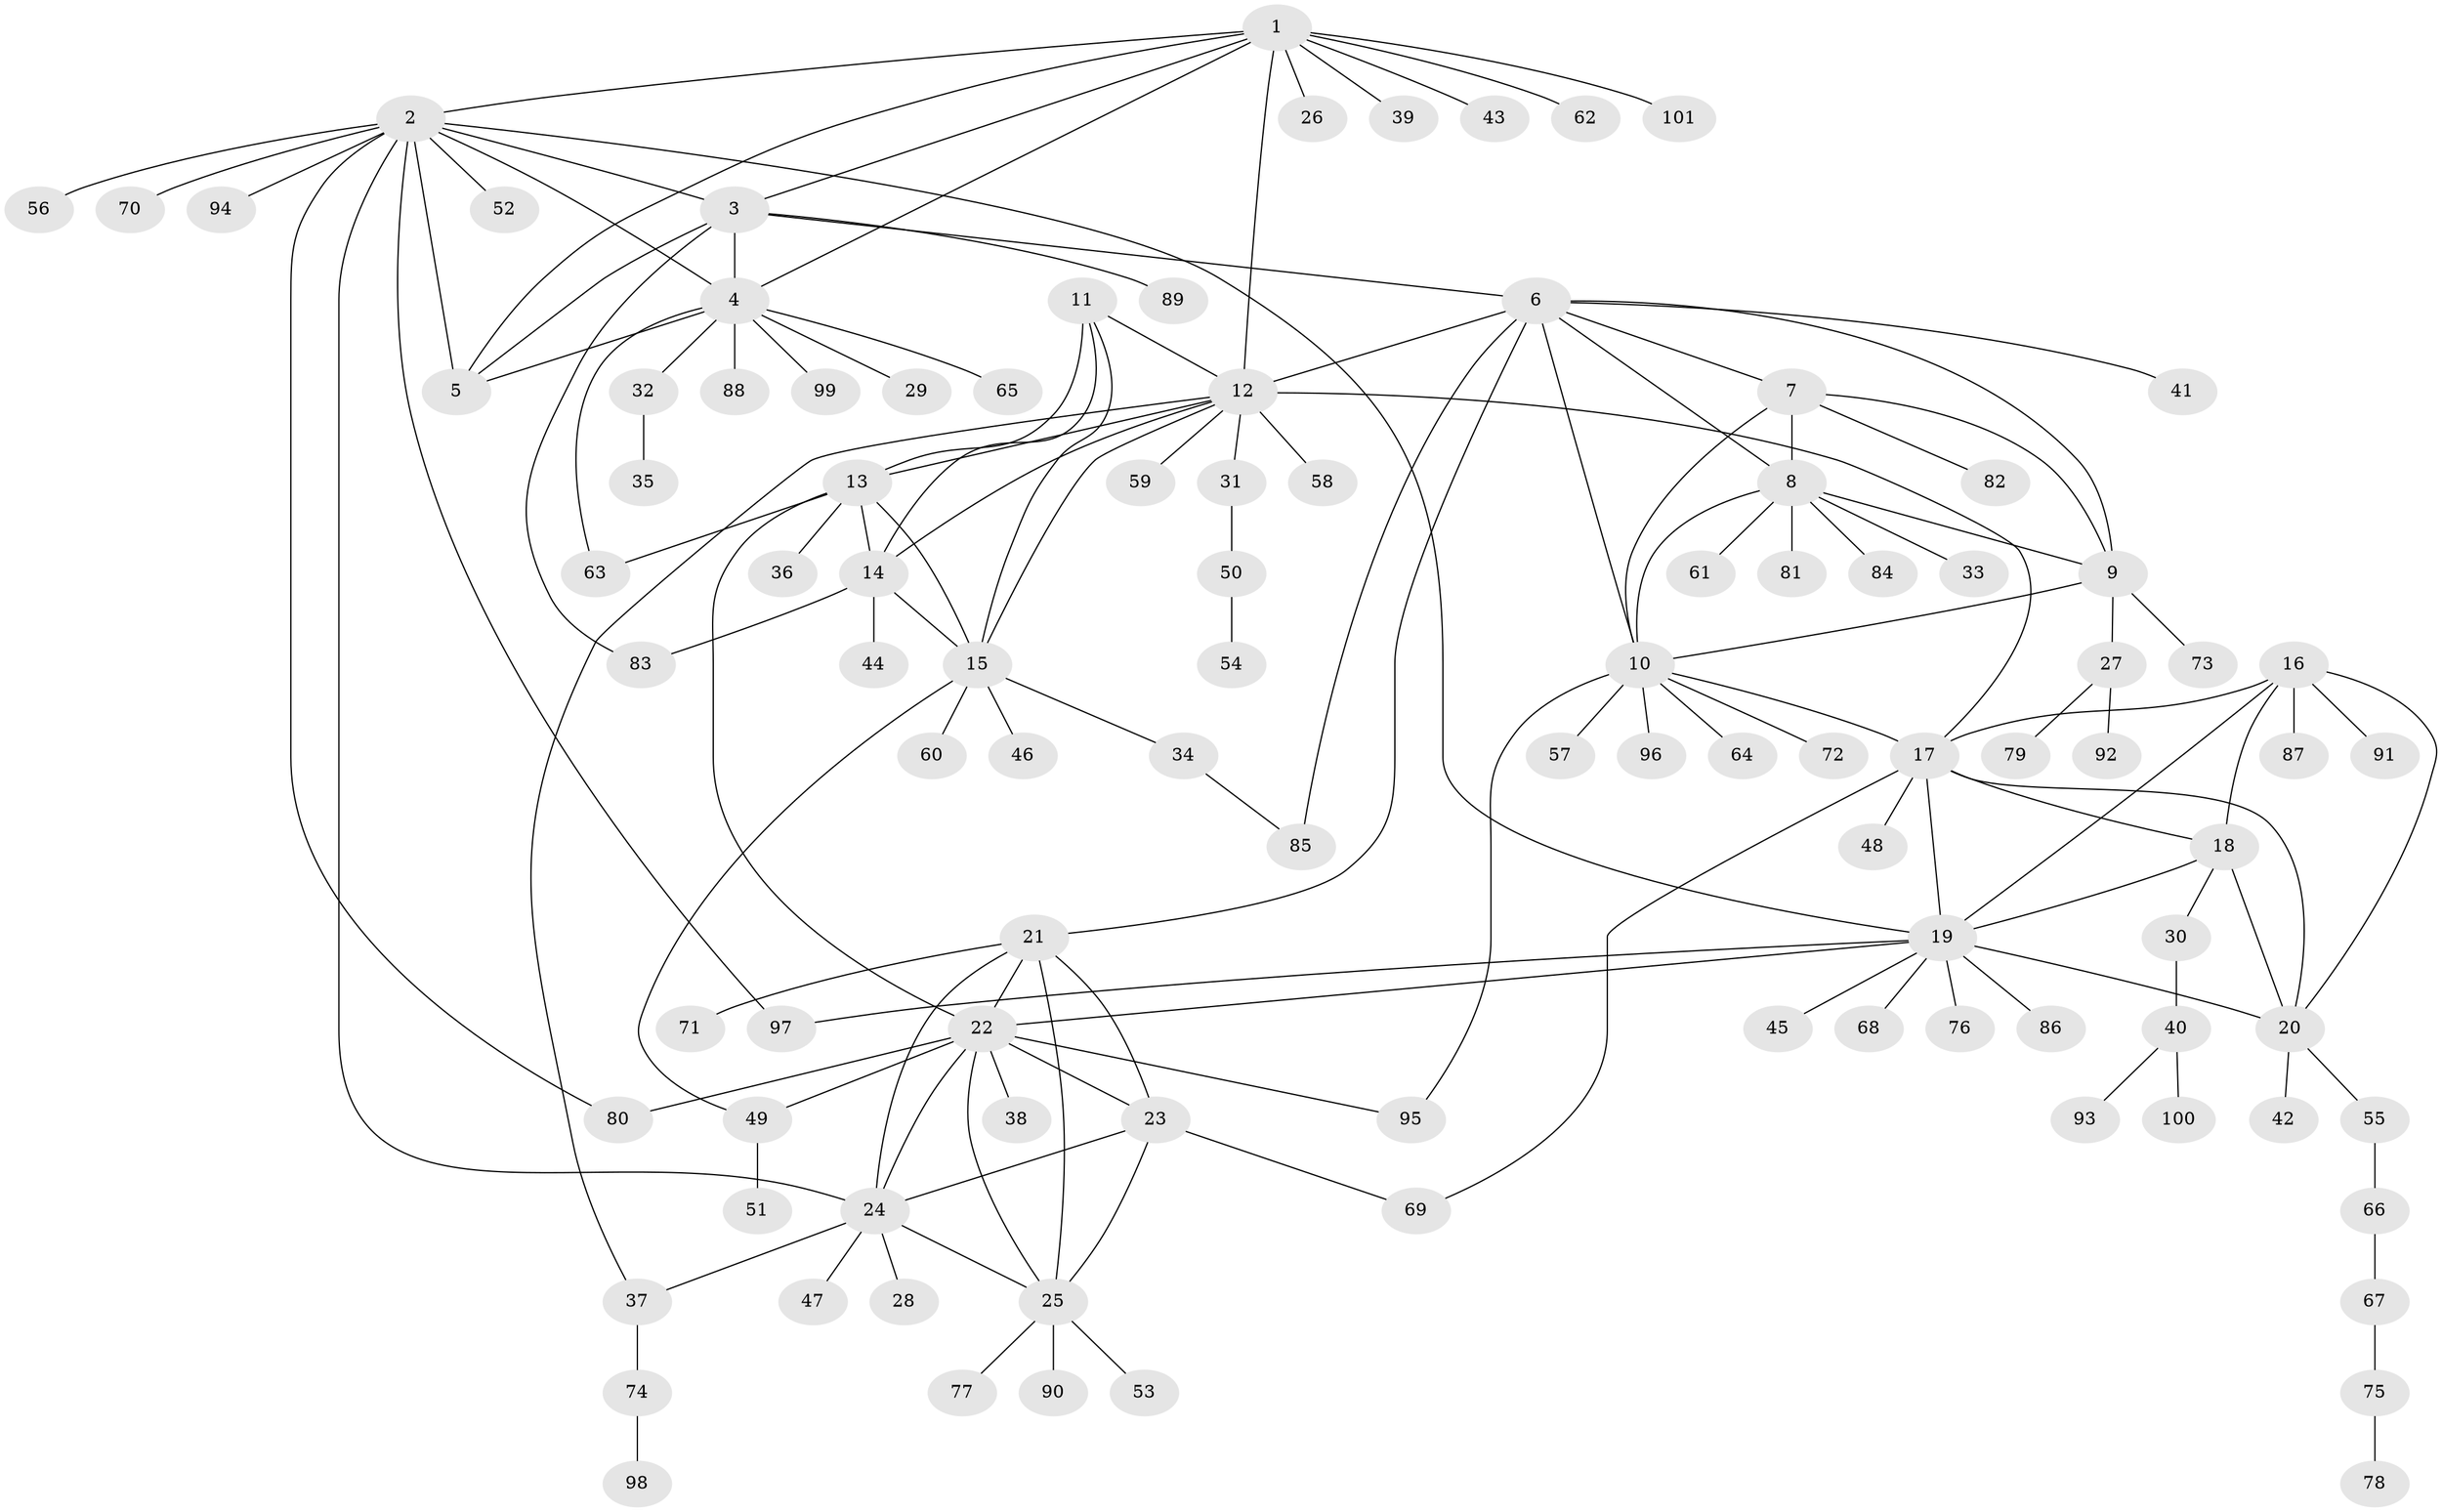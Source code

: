 // coarse degree distribution, {4: 0.075, 3: 0.05, 1: 0.75, 9: 0.025, 2: 0.025, 17: 0.025, 7: 0.05}
// Generated by graph-tools (version 1.1) at 2025/57/03/04/25 21:57:30]
// undirected, 101 vertices, 145 edges
graph export_dot {
graph [start="1"]
  node [color=gray90,style=filled];
  1;
  2;
  3;
  4;
  5;
  6;
  7;
  8;
  9;
  10;
  11;
  12;
  13;
  14;
  15;
  16;
  17;
  18;
  19;
  20;
  21;
  22;
  23;
  24;
  25;
  26;
  27;
  28;
  29;
  30;
  31;
  32;
  33;
  34;
  35;
  36;
  37;
  38;
  39;
  40;
  41;
  42;
  43;
  44;
  45;
  46;
  47;
  48;
  49;
  50;
  51;
  52;
  53;
  54;
  55;
  56;
  57;
  58;
  59;
  60;
  61;
  62;
  63;
  64;
  65;
  66;
  67;
  68;
  69;
  70;
  71;
  72;
  73;
  74;
  75;
  76;
  77;
  78;
  79;
  80;
  81;
  82;
  83;
  84;
  85;
  86;
  87;
  88;
  89;
  90;
  91;
  92;
  93;
  94;
  95;
  96;
  97;
  98;
  99;
  100;
  101;
  1 -- 2;
  1 -- 3;
  1 -- 4;
  1 -- 5;
  1 -- 12;
  1 -- 26;
  1 -- 39;
  1 -- 43;
  1 -- 62;
  1 -- 101;
  2 -- 3;
  2 -- 4;
  2 -- 5;
  2 -- 19;
  2 -- 24;
  2 -- 52;
  2 -- 56;
  2 -- 70;
  2 -- 80;
  2 -- 94;
  2 -- 97;
  3 -- 4;
  3 -- 5;
  3 -- 6;
  3 -- 83;
  3 -- 89;
  4 -- 5;
  4 -- 29;
  4 -- 32;
  4 -- 63;
  4 -- 65;
  4 -- 88;
  4 -- 99;
  6 -- 7;
  6 -- 8;
  6 -- 9;
  6 -- 10;
  6 -- 12;
  6 -- 21;
  6 -- 41;
  6 -- 85;
  7 -- 8;
  7 -- 9;
  7 -- 10;
  7 -- 82;
  8 -- 9;
  8 -- 10;
  8 -- 33;
  8 -- 61;
  8 -- 81;
  8 -- 84;
  9 -- 10;
  9 -- 27;
  9 -- 73;
  10 -- 17;
  10 -- 57;
  10 -- 64;
  10 -- 72;
  10 -- 95;
  10 -- 96;
  11 -- 12;
  11 -- 13;
  11 -- 14;
  11 -- 15;
  12 -- 13;
  12 -- 14;
  12 -- 15;
  12 -- 17;
  12 -- 31;
  12 -- 37;
  12 -- 58;
  12 -- 59;
  13 -- 14;
  13 -- 15;
  13 -- 22;
  13 -- 36;
  13 -- 63;
  14 -- 15;
  14 -- 44;
  14 -- 83;
  15 -- 34;
  15 -- 46;
  15 -- 49;
  15 -- 60;
  16 -- 17;
  16 -- 18;
  16 -- 19;
  16 -- 20;
  16 -- 87;
  16 -- 91;
  17 -- 18;
  17 -- 19;
  17 -- 20;
  17 -- 48;
  17 -- 69;
  18 -- 19;
  18 -- 20;
  18 -- 30;
  19 -- 20;
  19 -- 22;
  19 -- 45;
  19 -- 68;
  19 -- 76;
  19 -- 86;
  19 -- 97;
  20 -- 42;
  20 -- 55;
  21 -- 22;
  21 -- 23;
  21 -- 24;
  21 -- 25;
  21 -- 71;
  22 -- 23;
  22 -- 24;
  22 -- 25;
  22 -- 38;
  22 -- 49;
  22 -- 80;
  22 -- 95;
  23 -- 24;
  23 -- 25;
  23 -- 69;
  24 -- 25;
  24 -- 28;
  24 -- 37;
  24 -- 47;
  25 -- 53;
  25 -- 77;
  25 -- 90;
  27 -- 79;
  27 -- 92;
  30 -- 40;
  31 -- 50;
  32 -- 35;
  34 -- 85;
  37 -- 74;
  40 -- 93;
  40 -- 100;
  49 -- 51;
  50 -- 54;
  55 -- 66;
  66 -- 67;
  67 -- 75;
  74 -- 98;
  75 -- 78;
}
